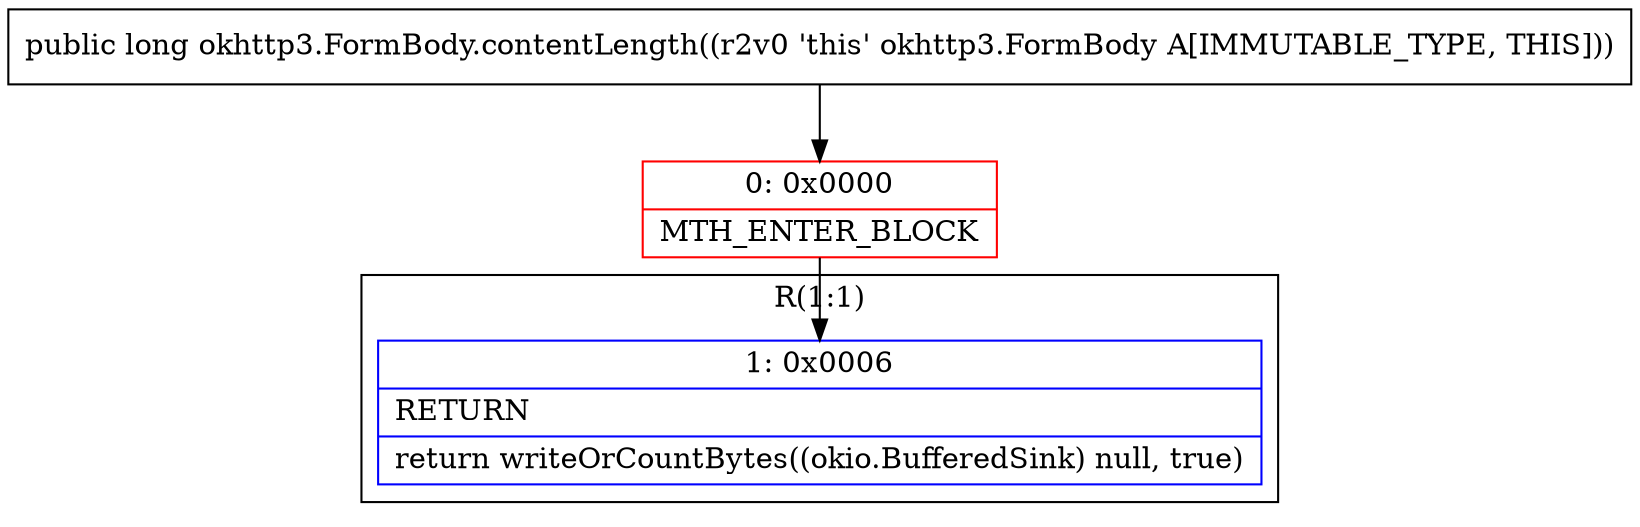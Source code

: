 digraph "CFG forokhttp3.FormBody.contentLength()J" {
subgraph cluster_Region_837663578 {
label = "R(1:1)";
node [shape=record,color=blue];
Node_1 [shape=record,label="{1\:\ 0x0006|RETURN\l|return writeOrCountBytes((okio.BufferedSink) null, true)\l}"];
}
Node_0 [shape=record,color=red,label="{0\:\ 0x0000|MTH_ENTER_BLOCK\l}"];
MethodNode[shape=record,label="{public long okhttp3.FormBody.contentLength((r2v0 'this' okhttp3.FormBody A[IMMUTABLE_TYPE, THIS])) }"];
MethodNode -> Node_0;
Node_0 -> Node_1;
}

